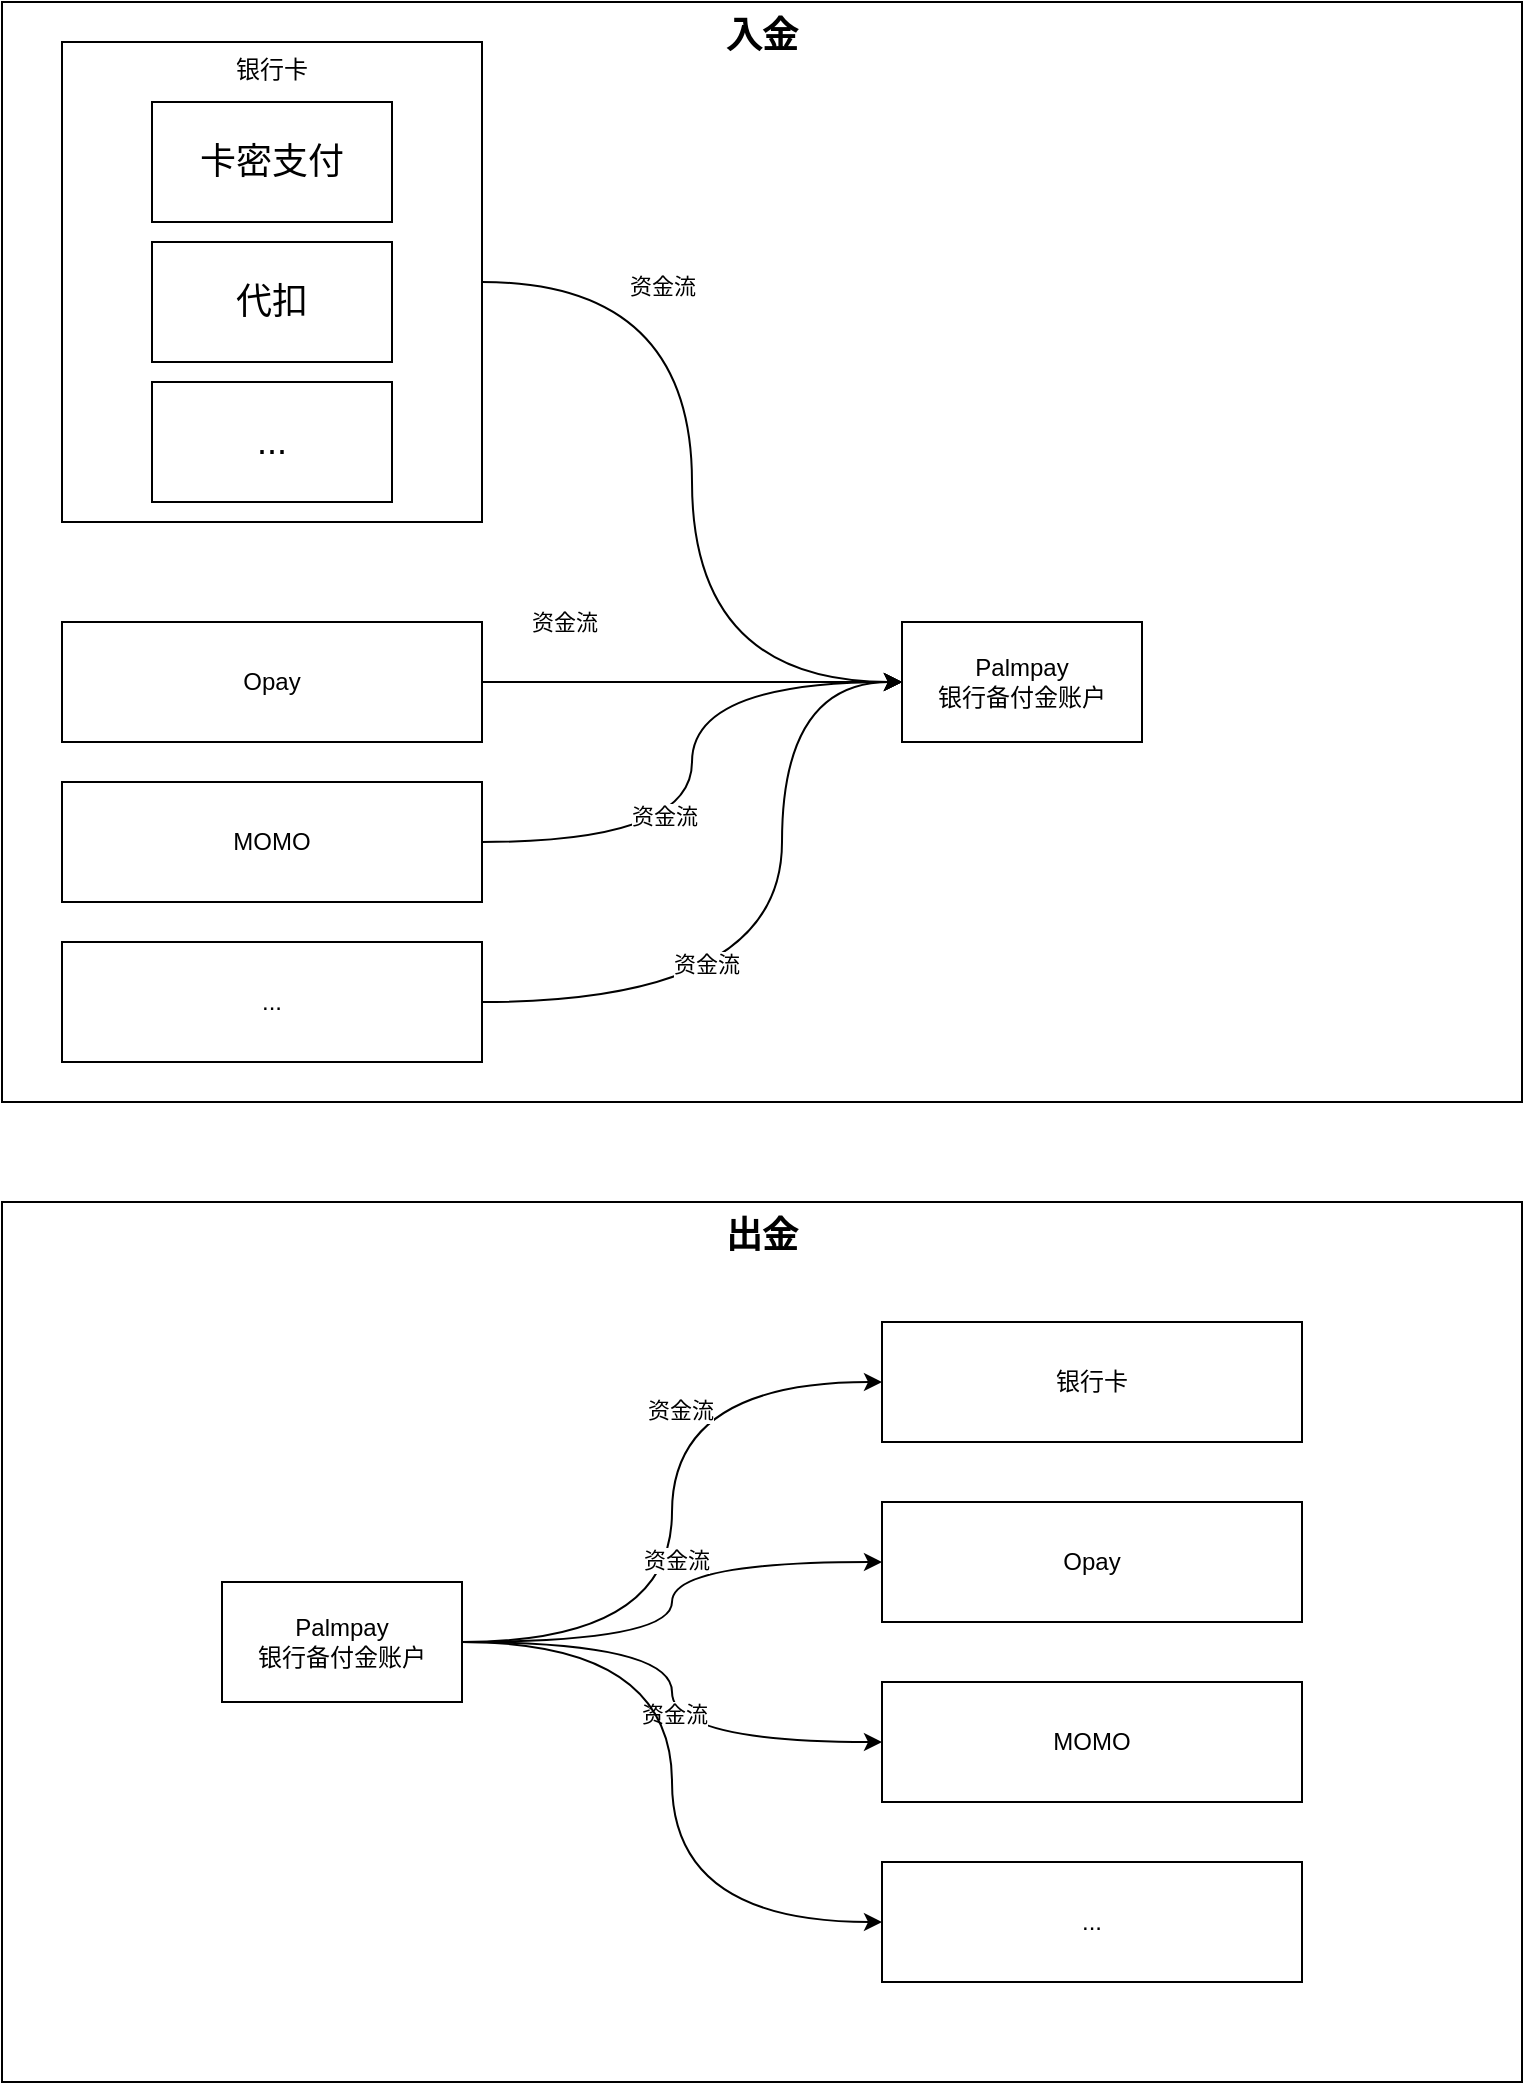 <mxfile version="20.8.13" type="github">
  <diagram name="第 1 页" id="ShCTlXmWtOHIUATSDjjd">
    <mxGraphModel dx="1434" dy="796" grid="1" gridSize="10" guides="1" tooltips="1" connect="1" arrows="1" fold="1" page="1" pageScale="1" pageWidth="827" pageHeight="1169" math="0" shadow="0">
      <root>
        <mxCell id="0" />
        <mxCell id="1" parent="0" />
        <mxCell id="GTUI87fDnce3bX6rK0m2-11" value="入金" style="rounded=0;whiteSpace=wrap;html=1;verticalAlign=top;fontStyle=1;fontSize=18;" vertex="1" parent="1">
          <mxGeometry x="40" y="30" width="760" height="550" as="geometry" />
        </mxCell>
        <mxCell id="GTUI87fDnce3bX6rK0m2-5" style="edgeStyle=orthogonalEdgeStyle;rounded=0;orthogonalLoop=1;jettySize=auto;html=1;entryX=0;entryY=0.5;entryDx=0;entryDy=0;curved=1;" edge="1" parent="1" source="GTUI87fDnce3bX6rK0m2-1" target="GTUI87fDnce3bX6rK0m2-4">
          <mxGeometry relative="1" as="geometry" />
        </mxCell>
        <mxCell id="GTUI87fDnce3bX6rK0m2-8" value="资金流" style="edgeLabel;html=1;align=center;verticalAlign=middle;resizable=0;points=[];" vertex="1" connectable="0" parent="GTUI87fDnce3bX6rK0m2-5">
          <mxGeometry x="-0.48" y="-15" relative="1" as="geometry">
            <mxPoint as="offset" />
          </mxGeometry>
        </mxCell>
        <mxCell id="GTUI87fDnce3bX6rK0m2-1" value="银行卡" style="rounded=0;whiteSpace=wrap;html=1;verticalAlign=top;" vertex="1" parent="1">
          <mxGeometry x="70" y="50" width="210" height="240" as="geometry" />
        </mxCell>
        <mxCell id="GTUI87fDnce3bX6rK0m2-6" style="edgeStyle=orthogonalEdgeStyle;curved=1;rounded=0;orthogonalLoop=1;jettySize=auto;html=1;entryX=0;entryY=0.5;entryDx=0;entryDy=0;" edge="1" parent="1" source="GTUI87fDnce3bX6rK0m2-2" target="GTUI87fDnce3bX6rK0m2-4">
          <mxGeometry relative="1" as="geometry">
            <mxPoint x="480" y="350" as="targetPoint" />
          </mxGeometry>
        </mxCell>
        <mxCell id="GTUI87fDnce3bX6rK0m2-9" value="资金流" style="edgeLabel;html=1;align=center;verticalAlign=middle;resizable=0;points=[];" vertex="1" connectable="0" parent="GTUI87fDnce3bX6rK0m2-6">
          <mxGeometry x="-0.51" y="3" relative="1" as="geometry">
            <mxPoint x="-11" y="-27" as="offset" />
          </mxGeometry>
        </mxCell>
        <mxCell id="GTUI87fDnce3bX6rK0m2-2" value="Opay" style="rounded=0;whiteSpace=wrap;html=1;" vertex="1" parent="1">
          <mxGeometry x="70" y="340" width="210" height="60" as="geometry" />
        </mxCell>
        <mxCell id="GTUI87fDnce3bX6rK0m2-7" style="rounded=0;orthogonalLoop=1;jettySize=auto;html=1;entryX=0;entryY=0.5;entryDx=0;entryDy=0;edgeStyle=orthogonalEdgeStyle;curved=1;" edge="1" parent="1" source="GTUI87fDnce3bX6rK0m2-3" target="GTUI87fDnce3bX6rK0m2-4">
          <mxGeometry relative="1" as="geometry">
            <mxPoint x="480" y="350" as="targetPoint" />
          </mxGeometry>
        </mxCell>
        <mxCell id="GTUI87fDnce3bX6rK0m2-10" value="资金流" style="edgeLabel;html=1;align=center;verticalAlign=middle;resizable=0;points=[];" vertex="1" connectable="0" parent="GTUI87fDnce3bX6rK0m2-7">
          <mxGeometry x="-0.187" y="14" relative="1" as="geometry">
            <mxPoint as="offset" />
          </mxGeometry>
        </mxCell>
        <mxCell id="GTUI87fDnce3bX6rK0m2-3" value="MOMO" style="rounded=0;whiteSpace=wrap;html=1;" vertex="1" parent="1">
          <mxGeometry x="70" y="420" width="210" height="60" as="geometry" />
        </mxCell>
        <mxCell id="GTUI87fDnce3bX6rK0m2-4" value="Palmpay&lt;br&gt;银行备付金账户" style="rounded=0;whiteSpace=wrap;html=1;" vertex="1" parent="1">
          <mxGeometry x="490" y="340" width="120" height="60" as="geometry" />
        </mxCell>
        <mxCell id="GTUI87fDnce3bX6rK0m2-13" value="卡密支付" style="rounded=0;whiteSpace=wrap;html=1;fontSize=18;" vertex="1" parent="1">
          <mxGeometry x="115" y="80" width="120" height="60" as="geometry" />
        </mxCell>
        <mxCell id="GTUI87fDnce3bX6rK0m2-14" value="代扣" style="rounded=0;whiteSpace=wrap;html=1;fontSize=18;" vertex="1" parent="1">
          <mxGeometry x="115" y="150" width="120" height="60" as="geometry" />
        </mxCell>
        <mxCell id="GTUI87fDnce3bX6rK0m2-15" value="..." style="rounded=0;whiteSpace=wrap;html=1;fontSize=18;" vertex="1" parent="1">
          <mxGeometry x="115" y="220" width="120" height="60" as="geometry" />
        </mxCell>
        <mxCell id="GTUI87fDnce3bX6rK0m2-16" value="出金" style="rounded=0;whiteSpace=wrap;html=1;verticalAlign=top;fontStyle=1;fontSize=18;" vertex="1" parent="1">
          <mxGeometry x="40" y="630" width="760" height="440" as="geometry" />
        </mxCell>
        <mxCell id="GTUI87fDnce3bX6rK0m2-22" value="Opay" style="rounded=0;whiteSpace=wrap;html=1;" vertex="1" parent="1">
          <mxGeometry x="480" y="780" width="210" height="60" as="geometry" />
        </mxCell>
        <mxCell id="GTUI87fDnce3bX6rK0m2-25" value="MOMO" style="rounded=0;whiteSpace=wrap;html=1;" vertex="1" parent="1">
          <mxGeometry x="480" y="870" width="210" height="60" as="geometry" />
        </mxCell>
        <mxCell id="GTUI87fDnce3bX6rK0m2-31" style="edgeStyle=orthogonalEdgeStyle;curved=1;rounded=0;orthogonalLoop=1;jettySize=auto;html=1;entryX=0;entryY=0.5;entryDx=0;entryDy=0;fontSize=18;" edge="1" parent="1" source="GTUI87fDnce3bX6rK0m2-26" target="GTUI87fDnce3bX6rK0m2-30">
          <mxGeometry relative="1" as="geometry" />
        </mxCell>
        <mxCell id="GTUI87fDnce3bX6rK0m2-34" value="资金流" style="edgeLabel;html=1;align=center;verticalAlign=middle;resizable=0;points=[];fontSize=11;" vertex="1" connectable="0" parent="GTUI87fDnce3bX6rK0m2-31">
          <mxGeometry x="0.407" y="-14" relative="1" as="geometry">
            <mxPoint as="offset" />
          </mxGeometry>
        </mxCell>
        <mxCell id="GTUI87fDnce3bX6rK0m2-32" style="edgeStyle=orthogonalEdgeStyle;curved=1;rounded=0;orthogonalLoop=1;jettySize=auto;html=1;entryX=0;entryY=0.5;entryDx=0;entryDy=0;fontSize=18;" edge="1" parent="1" source="GTUI87fDnce3bX6rK0m2-26" target="GTUI87fDnce3bX6rK0m2-22">
          <mxGeometry relative="1" as="geometry" />
        </mxCell>
        <mxCell id="GTUI87fDnce3bX6rK0m2-35" value="资金流" style="edgeLabel;html=1;align=center;verticalAlign=middle;resizable=0;points=[];fontSize=11;" vertex="1" connectable="0" parent="GTUI87fDnce3bX6rK0m2-32">
          <mxGeometry x="0.171" y="1" relative="1" as="geometry">
            <mxPoint as="offset" />
          </mxGeometry>
        </mxCell>
        <mxCell id="GTUI87fDnce3bX6rK0m2-33" style="edgeStyle=orthogonalEdgeStyle;curved=1;rounded=0;orthogonalLoop=1;jettySize=auto;html=1;entryX=0;entryY=0.5;entryDx=0;entryDy=0;fontSize=18;" edge="1" parent="1" source="GTUI87fDnce3bX6rK0m2-26" target="GTUI87fDnce3bX6rK0m2-25">
          <mxGeometry relative="1" as="geometry" />
        </mxCell>
        <mxCell id="GTUI87fDnce3bX6rK0m2-36" value="资金流" style="edgeLabel;html=1;align=center;verticalAlign=middle;resizable=0;points=[];fontSize=11;" vertex="1" connectable="0" parent="GTUI87fDnce3bX6rK0m2-33">
          <mxGeometry x="0.083" y="1" relative="1" as="geometry">
            <mxPoint as="offset" />
          </mxGeometry>
        </mxCell>
        <mxCell id="GTUI87fDnce3bX6rK0m2-41" style="edgeStyle=orthogonalEdgeStyle;curved=1;rounded=0;orthogonalLoop=1;jettySize=auto;html=1;entryX=0;entryY=0.5;entryDx=0;entryDy=0;fontSize=11;" edge="1" parent="1" source="GTUI87fDnce3bX6rK0m2-26" target="GTUI87fDnce3bX6rK0m2-40">
          <mxGeometry relative="1" as="geometry" />
        </mxCell>
        <mxCell id="GTUI87fDnce3bX6rK0m2-26" value="Palmpay&lt;br&gt;银行备付金账户" style="rounded=0;whiteSpace=wrap;html=1;" vertex="1" parent="1">
          <mxGeometry x="150" y="820" width="120" height="60" as="geometry" />
        </mxCell>
        <mxCell id="GTUI87fDnce3bX6rK0m2-30" value="银行卡" style="rounded=0;whiteSpace=wrap;html=1;" vertex="1" parent="1">
          <mxGeometry x="480" y="690" width="210" height="60" as="geometry" />
        </mxCell>
        <mxCell id="GTUI87fDnce3bX6rK0m2-38" style="edgeStyle=orthogonalEdgeStyle;curved=1;rounded=0;orthogonalLoop=1;jettySize=auto;html=1;entryX=0;entryY=0.5;entryDx=0;entryDy=0;fontSize=11;" edge="1" parent="1" source="GTUI87fDnce3bX6rK0m2-37" target="GTUI87fDnce3bX6rK0m2-4">
          <mxGeometry relative="1" as="geometry">
            <Array as="points">
              <mxPoint x="430" y="530" />
              <mxPoint x="430" y="370" />
            </Array>
          </mxGeometry>
        </mxCell>
        <mxCell id="GTUI87fDnce3bX6rK0m2-39" value="资金流" style="edgeLabel;html=1;align=center;verticalAlign=middle;resizable=0;points=[];fontSize=11;" vertex="1" connectable="0" parent="GTUI87fDnce3bX6rK0m2-38">
          <mxGeometry x="-0.395" y="19" relative="1" as="geometry">
            <mxPoint as="offset" />
          </mxGeometry>
        </mxCell>
        <mxCell id="GTUI87fDnce3bX6rK0m2-37" value="..." style="rounded=0;whiteSpace=wrap;html=1;" vertex="1" parent="1">
          <mxGeometry x="70" y="500" width="210" height="60" as="geometry" />
        </mxCell>
        <mxCell id="GTUI87fDnce3bX6rK0m2-40" value="..." style="rounded=0;whiteSpace=wrap;html=1;" vertex="1" parent="1">
          <mxGeometry x="480" y="960" width="210" height="60" as="geometry" />
        </mxCell>
      </root>
    </mxGraphModel>
  </diagram>
</mxfile>
